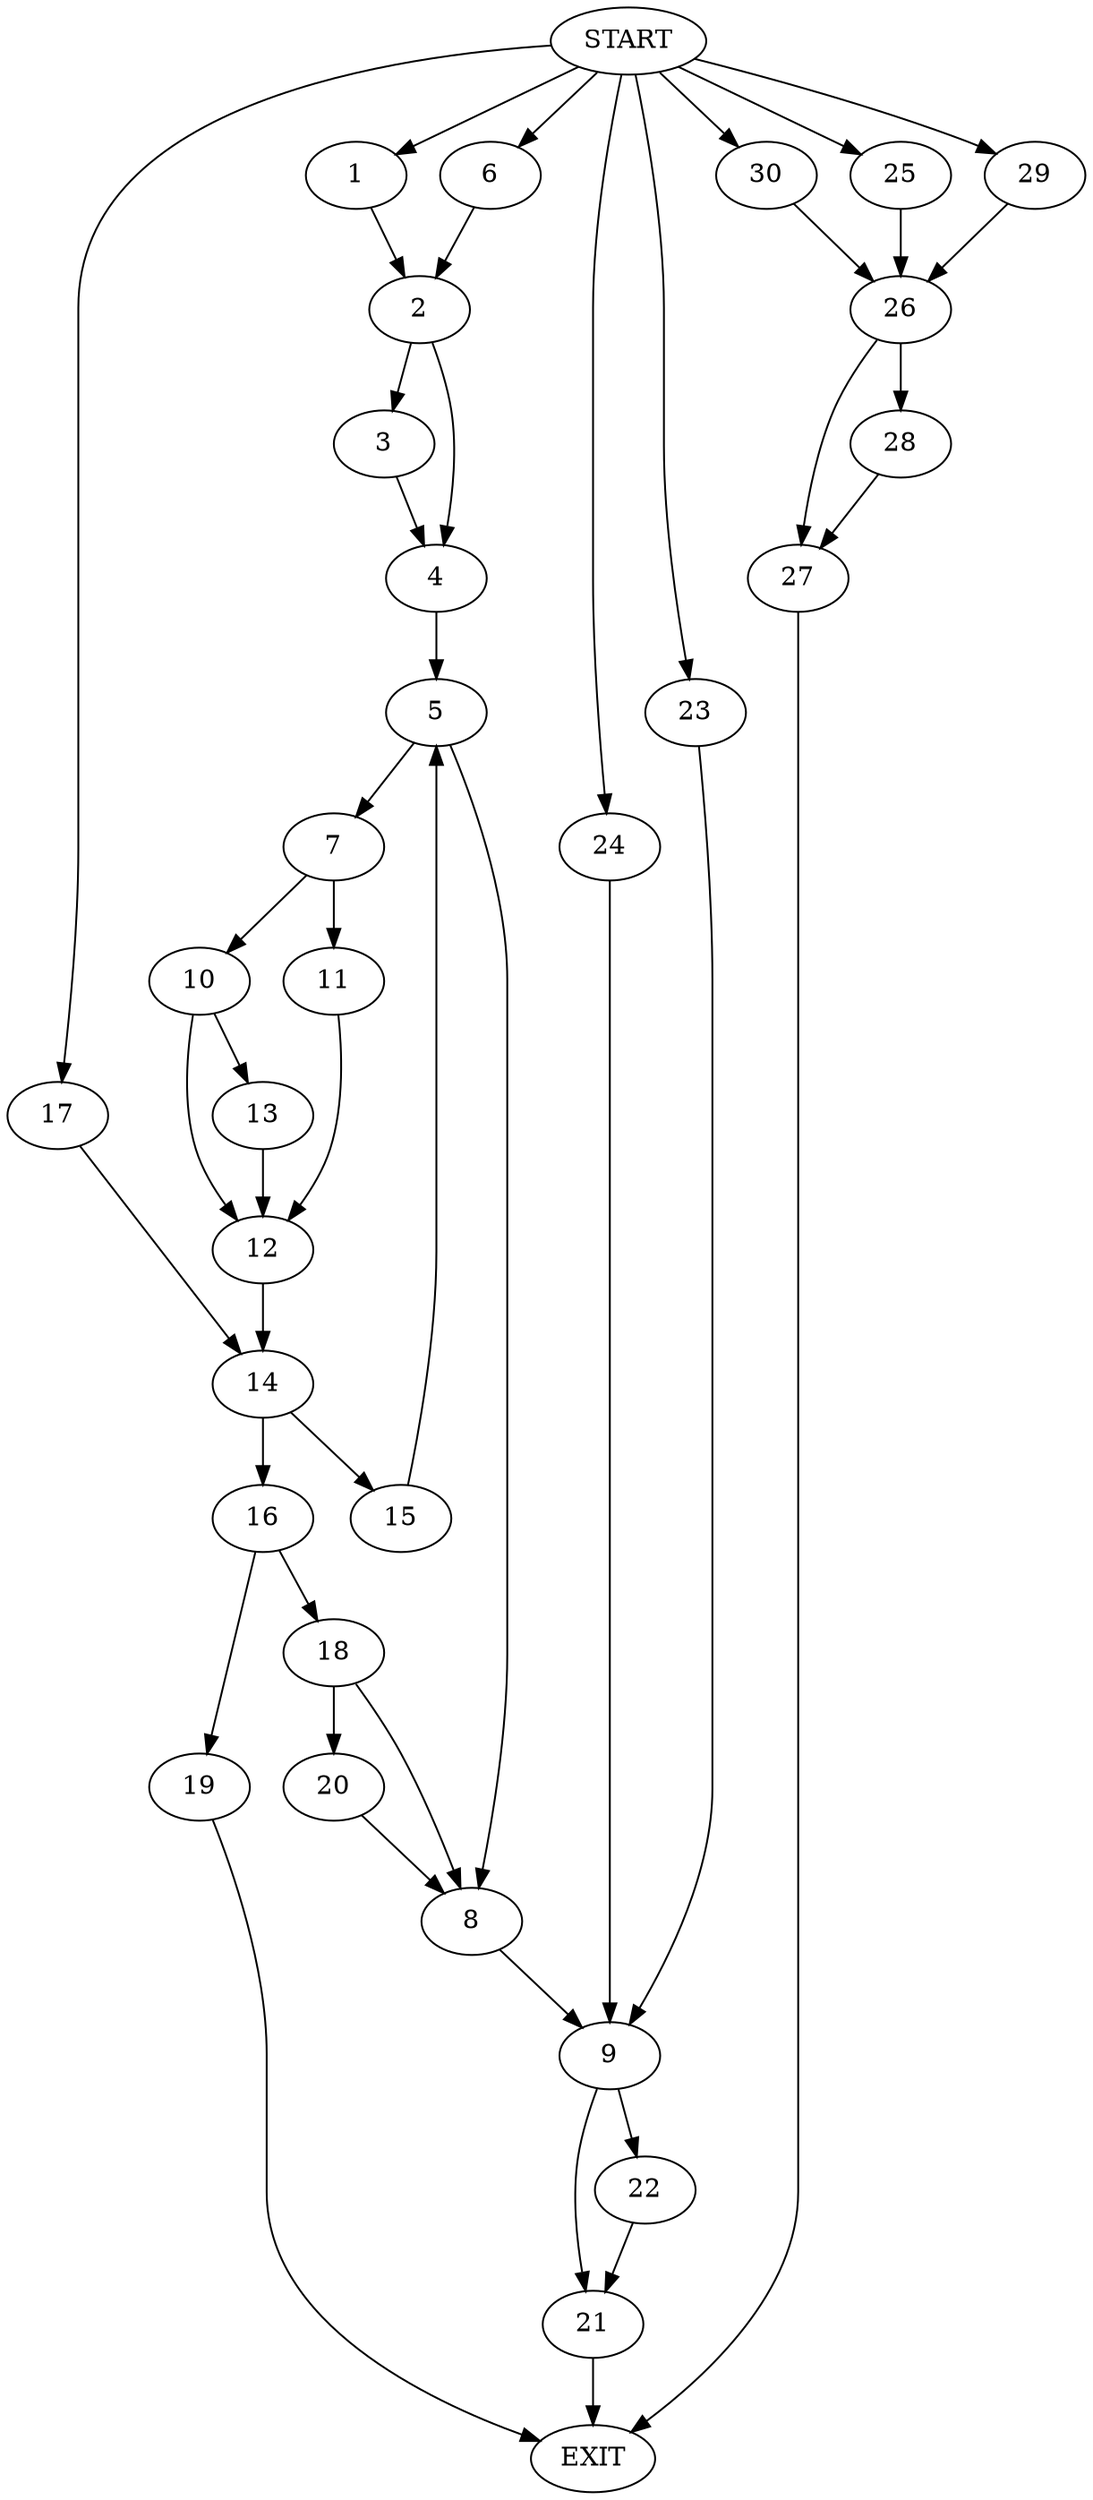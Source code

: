 digraph {
0 [label="START"]
31 [label="EXIT"]
0 -> 1
1 -> 2
2 -> 3
2 -> 4
3 -> 4
4 -> 5
0 -> 6
6 -> 2
5 -> 7
5 -> 8
8 -> 9
7 -> 10
7 -> 11
11 -> 12
10 -> 12
10 -> 13
13 -> 12
12 -> 14
14 -> 15
14 -> 16
0 -> 17
17 -> 14
16 -> 18
16 -> 19
15 -> 5
18 -> 8
18 -> 20
19 -> 31
20 -> 8
9 -> 21
9 -> 22
0 -> 23
23 -> 9
0 -> 24
24 -> 9
21 -> 31
22 -> 21
0 -> 25
25 -> 26
26 -> 27
26 -> 28
0 -> 29
29 -> 26
0 -> 30
30 -> 26
27 -> 31
28 -> 27
}
